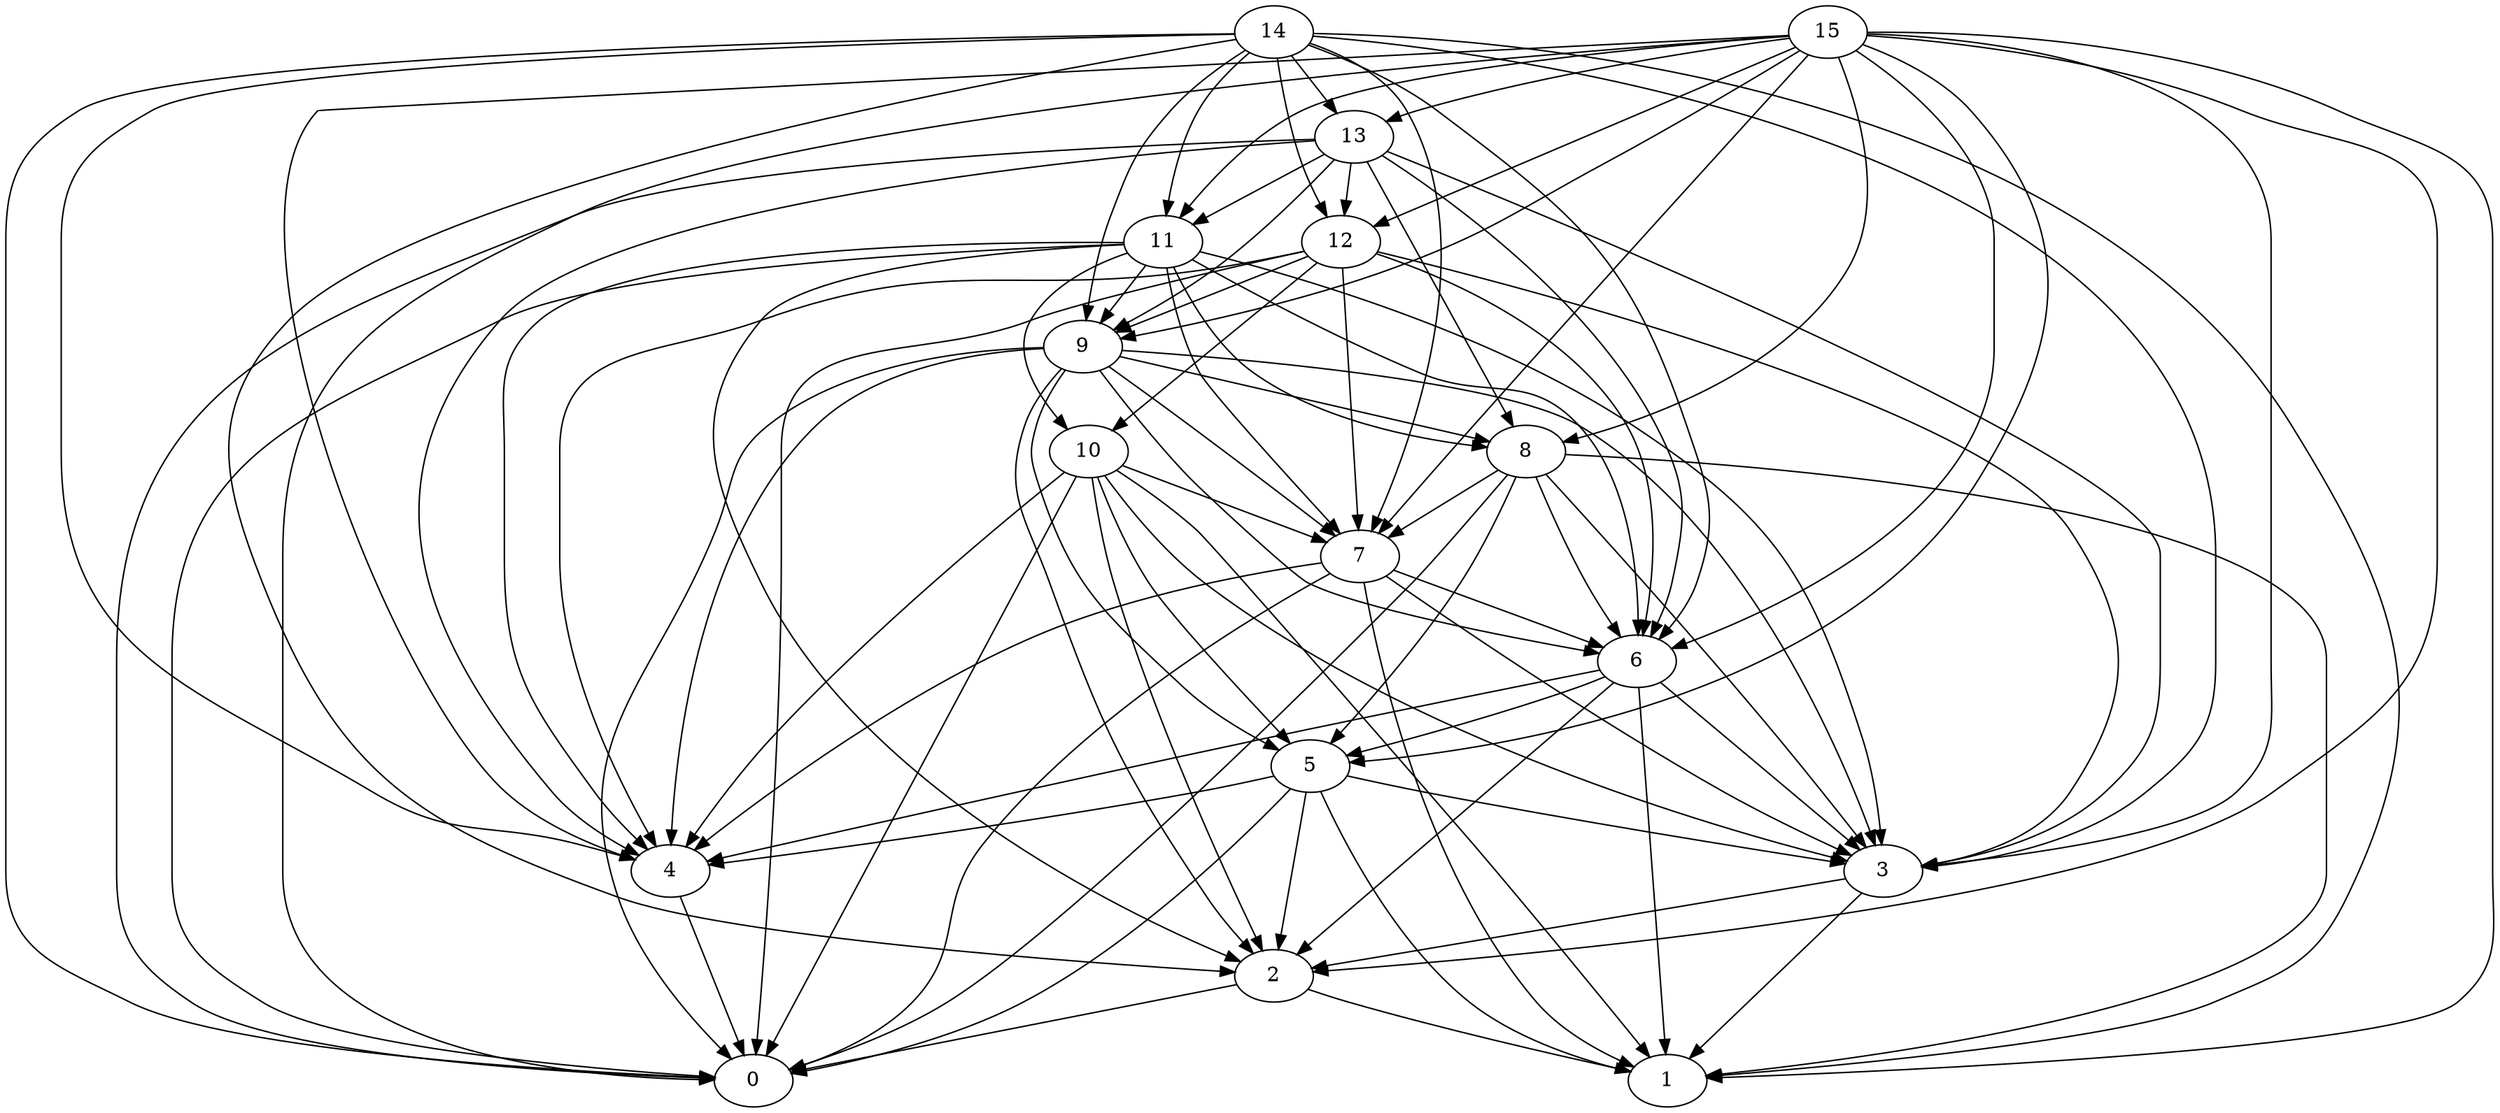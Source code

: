 digraph "Random_Nodes_16_Density_5.56_CCR_0.10_WeightType_Random" {
	graph ["Duplicate states"=0,
		GraphType=Random,
		"Max states in OPEN"=0,
		Modes="120000ms; topo-ordered tasks, ; Pruning: task equivalence, fixed order ready list, ; F-value: ; Optimisation: best schedule length (\
SL) optimisation on equal, ",
		NumberOfTasks=16,
		"Pruned using list schedule length"=1,
		"States removed from OPEN"=0,
		TargetSystem="Homogeneous-2",
		"Time to schedule (ms)"=98,
		"Total idle time"=2889,
		"Total schedule length"=4351,
		"Total sequential time"=5660,
		"Total states created"=2
	];
	15	["Finish time"=472,
		Processor=0,
		"Start time"=0,
		Weight=472];
	13	["Finish time"=891,
		Processor=0,
		"Start time"=472,
		Weight=419];
	15 -> 13	[Weight=6];
	11	["Finish time"=1101,
		Processor=0,
		"Start time"=891,
		Weight=210];
	15 -> 11	[Weight=2];
	12	["Finish time"=1058,
		Processor=1,
		"Start time"=901,
		Weight=157];
	15 -> 12	[Weight=9];
	9	["Finish time"=1573,
		Processor=0,
		"Start time"=1101,
		Weight=472];
	15 -> 9	[Weight=4];
	8	["Finish time"=1835,
		Processor=0,
		"Start time"=1573,
		Weight=262];
	15 -> 8	[Weight=8];
	7	["Finish time"=2149,
		Processor=0,
		"Start time"=1835,
		Weight=314];
	15 -> 7	[Weight=10];
	6	["Finish time"=2673,
		Processor=0,
		"Start time"=2149,
		Weight=524];
	15 -> 6	[Weight=6];
	5	["Finish time"=3145,
		Processor=0,
		"Start time"=2673,
		Weight=472];
	15 -> 5	[Weight=7];
	3	["Finish time"=3355,
		Processor=0,
		"Start time"=3145,
		Weight=210];
	15 -> 3	[Weight=10];
	2	["Finish time"=3879,
		Processor=0,
		"Start time"=3355,
		Weight=524];
	15 -> 2	[Weight=4];
	4	["Finish time"=3572,
		Processor=1,
		"Start time"=3153,
		Weight=419];
	15 -> 4	[Weight=9];
	1	["Finish time"=4351,
		Processor=0,
		"Start time"=3879,
		Weight=472];
	15 -> 1	[Weight=4];
	0	["Finish time"=4198,
		Processor=1,
		"Start time"=3884,
		Weight=314];
	15 -> 0	[Weight=4];
	14	["Finish time"=314,
		Processor=1,
		"Start time"=0,
		Weight=314];
	14 -> 13	[Weight=8];
	14 -> 11	[Weight=7];
	14 -> 12	[Weight=8];
	14 -> 9	[Weight=2];
	14 -> 7	[Weight=3];
	14 -> 6	[Weight=5];
	14 -> 3	[Weight=8];
	14 -> 2	[Weight=5];
	14 -> 4	[Weight=9];
	14 -> 1	[Weight=7];
	14 -> 0	[Weight=5];
	13 -> 11	[Weight=4];
	13 -> 12	[Weight=10];
	13 -> 9	[Weight=6];
	13 -> 8	[Weight=3];
	13 -> 6	[Weight=7];
	13 -> 3	[Weight=9];
	13 -> 4	[Weight=7];
	13 -> 0	[Weight=3];
	11 -> 9	[Weight=9];
	11 -> 8	[Weight=3];
	10	["Finish time"=1216,
		Processor=1,
		"Start time"=1111,
		Weight=105];
	11 -> 10	[Weight=10];
	11 -> 7	[Weight=5];
	11 -> 6	[Weight=4];
	11 -> 3	[Weight=7];
	11 -> 2	[Weight=2];
	11 -> 4	[Weight=5];
	11 -> 0	[Weight=6];
	12 -> 9	[Weight=9];
	12 -> 10	[Weight=3];
	12 -> 7	[Weight=5];
	12 -> 6	[Weight=7];
	12 -> 3	[Weight=3];
	12 -> 4	[Weight=2];
	12 -> 0	[Weight=8];
	9 -> 8	[Weight=9];
	9 -> 7	[Weight=7];
	9 -> 6	[Weight=8];
	9 -> 5	[Weight=7];
	9 -> 3	[Weight=9];
	9 -> 2	[Weight=3];
	9 -> 4	[Weight=8];
	9 -> 0	[Weight=7];
	8 -> 7	[Weight=5];
	8 -> 6	[Weight=4];
	8 -> 5	[Weight=4];
	8 -> 3	[Weight=5];
	8 -> 1	[Weight=3];
	8 -> 0	[Weight=7];
	10 -> 7	[Weight=7];
	10 -> 5	[Weight=8];
	10 -> 3	[Weight=2];
	10 -> 2	[Weight=2];
	10 -> 4	[Weight=10];
	10 -> 1	[Weight=10];
	10 -> 0	[Weight=2];
	7 -> 6	[Weight=9];
	7 -> 3	[Weight=9];
	7 -> 4	[Weight=3];
	7 -> 1	[Weight=10];
	7 -> 0	[Weight=8];
	6 -> 5	[Weight=7];
	6 -> 3	[Weight=9];
	6 -> 2	[Weight=10];
	6 -> 4	[Weight=9];
	6 -> 1	[Weight=10];
	5 -> 3	[Weight=5];
	5 -> 2	[Weight=9];
	5 -> 4	[Weight=8];
	5 -> 1	[Weight=8];
	5 -> 0	[Weight=8];
	3 -> 2	[Weight=7];
	3 -> 1	[Weight=8];
	2 -> 1	[Weight=8];
	2 -> 0	[Weight=5];
	4 -> 0	[Weight=2];
}
